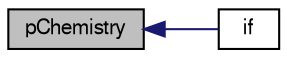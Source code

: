 digraph "pChemistry"
{
  bgcolor="transparent";
  edge [fontname="FreeSans",fontsize="10",labelfontname="FreeSans",labelfontsize="10"];
  node [fontname="FreeSans",fontsize="10",shape=record];
  rankdir="LR";
  Node52 [label="pChemistry",height=0.2,width=0.4,color="black", fillcolor="grey75", style="filled", fontcolor="black"];
  Node52 -> Node53 [dir="back",color="midnightblue",fontsize="10",style="solid",fontname="FreeSans"];
  Node53 [label="if",height=0.2,width=0.4,color="black",URL="$a38972.html#acc70cfd57581f9c999c1119c806a3fd5"];
}
